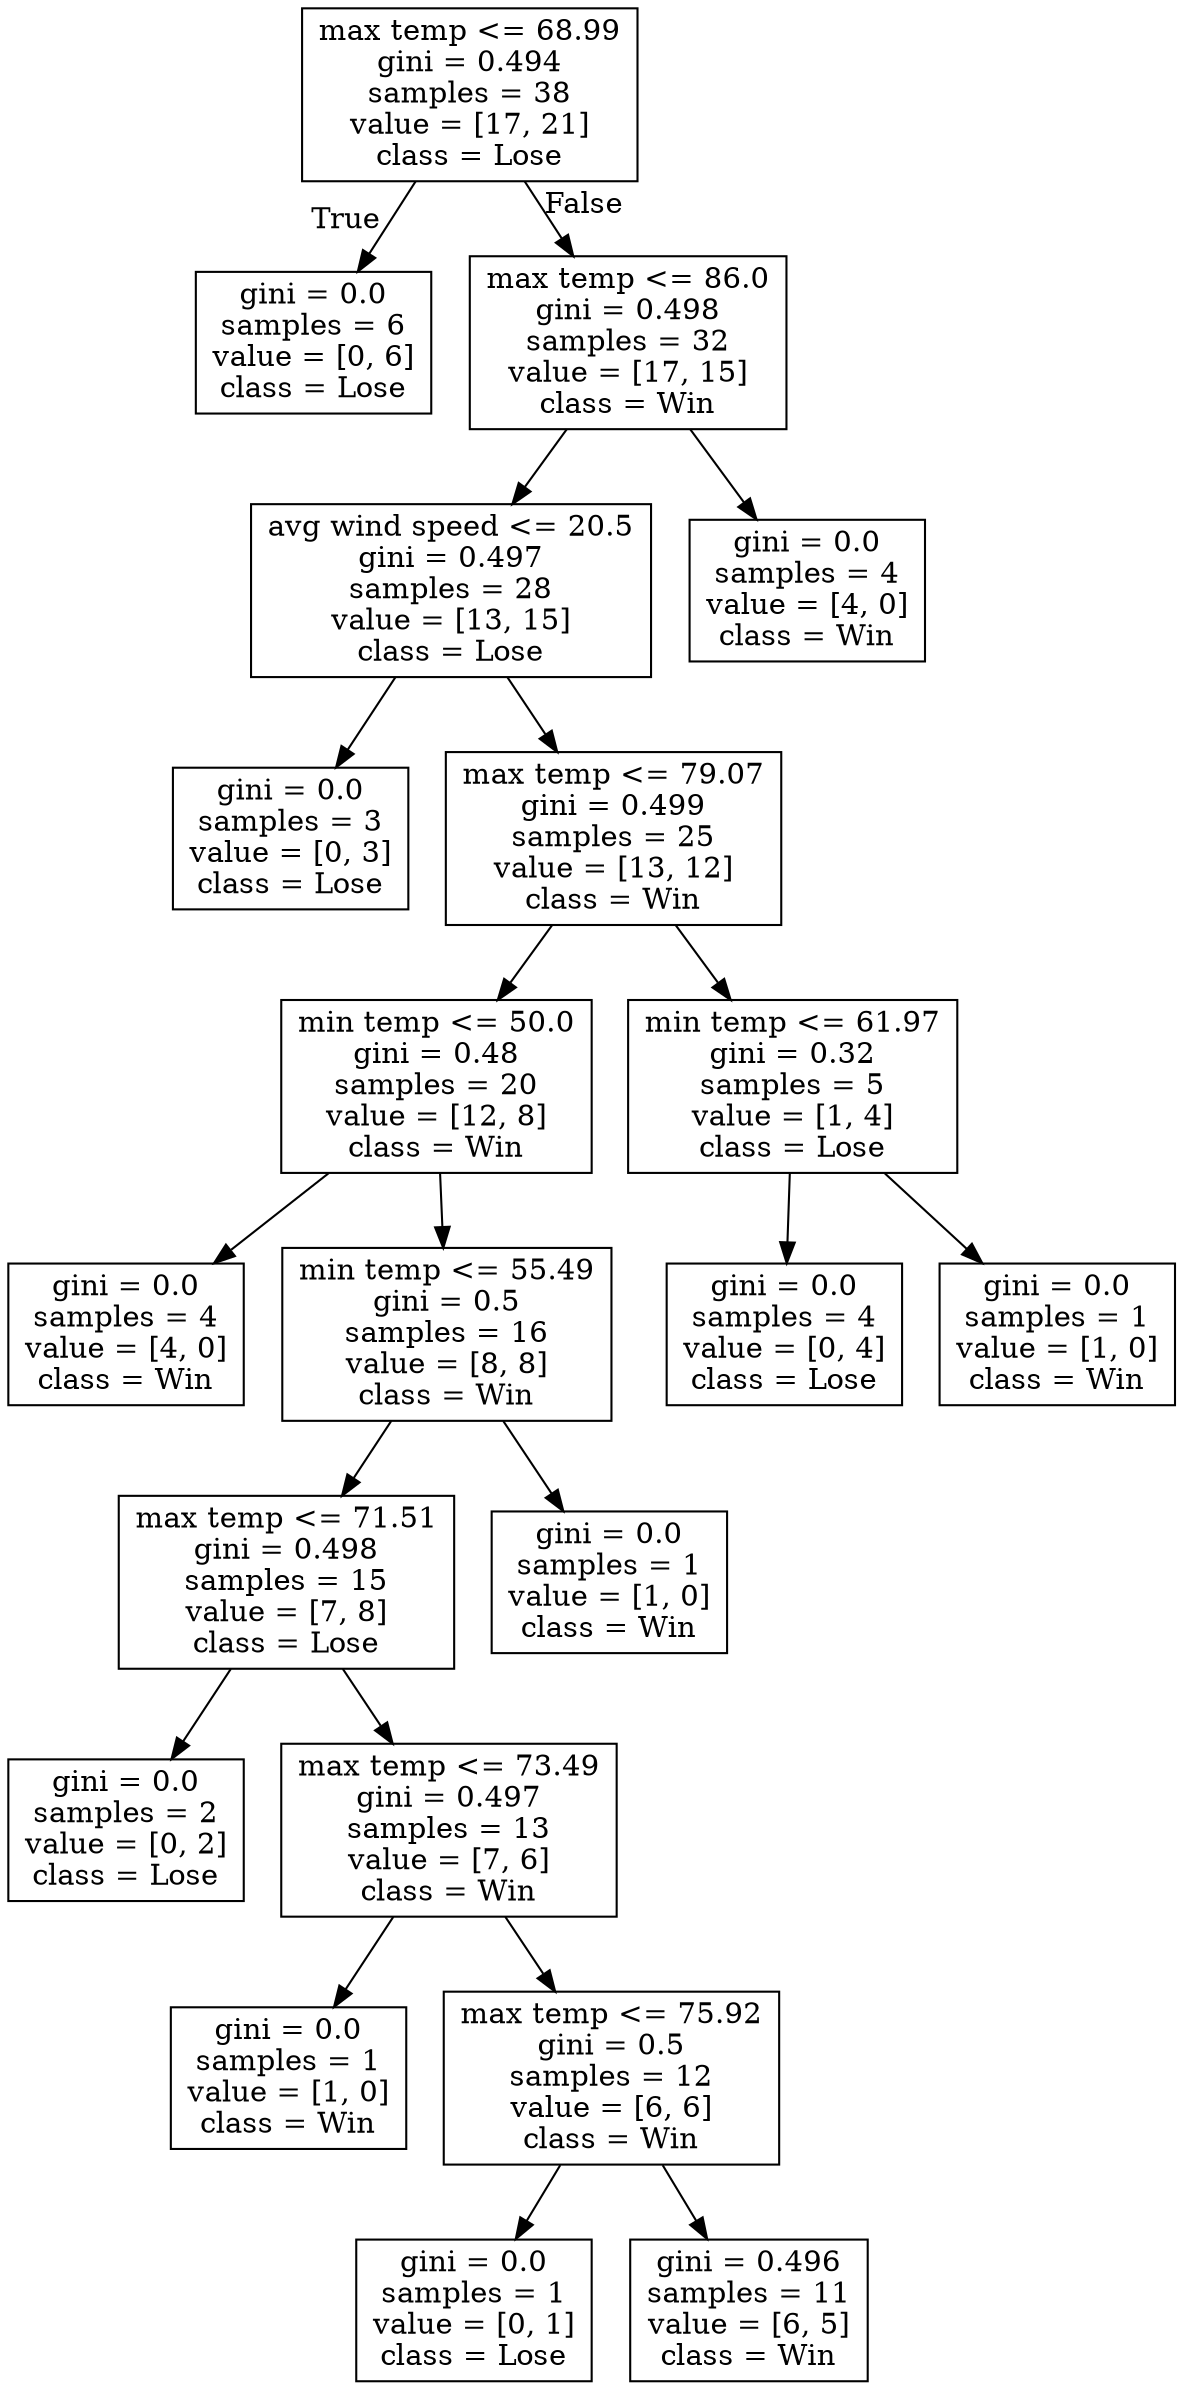 digraph Tree {
node [shape=box] ;
0 [label="max temp <= 68.99\ngini = 0.494\nsamples = 38\nvalue = [17, 21]\nclass = Lose"] ;
1 [label="gini = 0.0\nsamples = 6\nvalue = [0, 6]\nclass = Lose"] ;
0 -> 1 [labeldistance=2.5, labelangle=45, headlabel="True"] ;
2 [label="max temp <= 86.0\ngini = 0.498\nsamples = 32\nvalue = [17, 15]\nclass = Win"] ;
0 -> 2 [labeldistance=2.5, labelangle=-45, headlabel="False"] ;
3 [label="avg wind speed <= 20.5\ngini = 0.497\nsamples = 28\nvalue = [13, 15]\nclass = Lose"] ;
2 -> 3 ;
4 [label="gini = 0.0\nsamples = 3\nvalue = [0, 3]\nclass = Lose"] ;
3 -> 4 ;
5 [label="max temp <= 79.07\ngini = 0.499\nsamples = 25\nvalue = [13, 12]\nclass = Win"] ;
3 -> 5 ;
6 [label="min temp <= 50.0\ngini = 0.48\nsamples = 20\nvalue = [12, 8]\nclass = Win"] ;
5 -> 6 ;
7 [label="gini = 0.0\nsamples = 4\nvalue = [4, 0]\nclass = Win"] ;
6 -> 7 ;
8 [label="min temp <= 55.49\ngini = 0.5\nsamples = 16\nvalue = [8, 8]\nclass = Win"] ;
6 -> 8 ;
9 [label="max temp <= 71.51\ngini = 0.498\nsamples = 15\nvalue = [7, 8]\nclass = Lose"] ;
8 -> 9 ;
10 [label="gini = 0.0\nsamples = 2\nvalue = [0, 2]\nclass = Lose"] ;
9 -> 10 ;
11 [label="max temp <= 73.49\ngini = 0.497\nsamples = 13\nvalue = [7, 6]\nclass = Win"] ;
9 -> 11 ;
12 [label="gini = 0.0\nsamples = 1\nvalue = [1, 0]\nclass = Win"] ;
11 -> 12 ;
13 [label="max temp <= 75.92\ngini = 0.5\nsamples = 12\nvalue = [6, 6]\nclass = Win"] ;
11 -> 13 ;
14 [label="gini = 0.0\nsamples = 1\nvalue = [0, 1]\nclass = Lose"] ;
13 -> 14 ;
15 [label="gini = 0.496\nsamples = 11\nvalue = [6, 5]\nclass = Win"] ;
13 -> 15 ;
16 [label="gini = 0.0\nsamples = 1\nvalue = [1, 0]\nclass = Win"] ;
8 -> 16 ;
17 [label="min temp <= 61.97\ngini = 0.32\nsamples = 5\nvalue = [1, 4]\nclass = Lose"] ;
5 -> 17 ;
18 [label="gini = 0.0\nsamples = 4\nvalue = [0, 4]\nclass = Lose"] ;
17 -> 18 ;
19 [label="gini = 0.0\nsamples = 1\nvalue = [1, 0]\nclass = Win"] ;
17 -> 19 ;
20 [label="gini = 0.0\nsamples = 4\nvalue = [4, 0]\nclass = Win"] ;
2 -> 20 ;
}